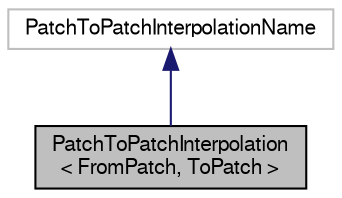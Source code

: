 digraph "PatchToPatchInterpolation&lt; FromPatch, ToPatch &gt;"
{
  bgcolor="transparent";
  edge [fontname="FreeSans",fontsize="10",labelfontname="FreeSans",labelfontsize="10"];
  node [fontname="FreeSans",fontsize="10",shape=record];
  Node2 [label="PatchToPatchInterpolation\l\< FromPatch, ToPatch \>",height=0.2,width=0.4,color="black", fillcolor="grey75", style="filled", fontcolor="black"];
  Node3 -> Node2 [dir="back",color="midnightblue",fontsize="10",style="solid",fontname="FreeSans"];
  Node3 [label="PatchToPatchInterpolationName",height=0.2,width=0.4,color="grey75"];
}

